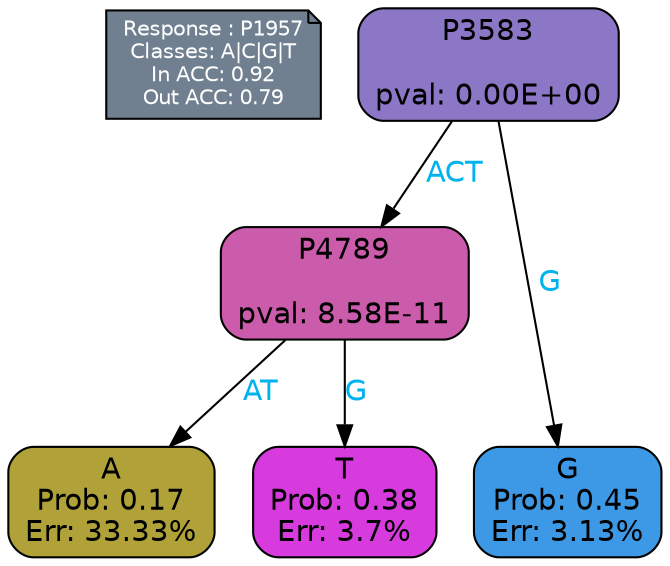 digraph Tree {
node [shape=box, style="filled, rounded", color="black", fontname=helvetica] ;
graph [ranksep=equally, splines=polylines, bgcolor=transparent, dpi=600] ;
edge [fontname=helvetica] ;
LEGEND [label="Response : P1957
Classes: A|C|G|T
In ACC: 0.92
Out ACC: 0.79
",shape=note,align=left,style=filled,fillcolor="slategray",fontcolor="white",fontsize=10];1 [label="P3583

pval: 0.00E+00", fillcolor="#8b77c5"] ;
2 [label="P4789

pval: 8.58E-11", fillcolor="#cb5bab"] ;
3 [label="A
Prob: 0.17
Err: 33.33%", fillcolor="#b0a239"] ;
4 [label="T
Prob: 0.38
Err: 3.7%", fillcolor="#d73bde"] ;
5 [label="G
Prob: 0.45
Err: 3.13%", fillcolor="#3d99e5"] ;
1 -> 2 [label="ACT",fontcolor=deepskyblue2] ;
1 -> 5 [label="G",fontcolor=deepskyblue2] ;
2 -> 3 [label="AT",fontcolor=deepskyblue2] ;
2 -> 4 [label="G",fontcolor=deepskyblue2] ;
{rank = same; 3;4;5;}{rank = same; LEGEND;1;}}